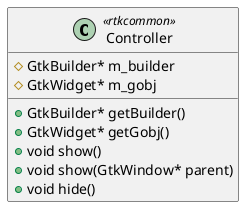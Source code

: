 @startuml Controller

class Controller <<rtkcommon>>

class Controller
{
    #GtkBuilder* m_builder
	#GtkWidget* m_gobj

    +GtkBuilder* getBuilder()
    +GtkWidget* getGobj()
    +void show()
    +void show(GtkWindow* parent)
    +void hide()
}

@enduml
